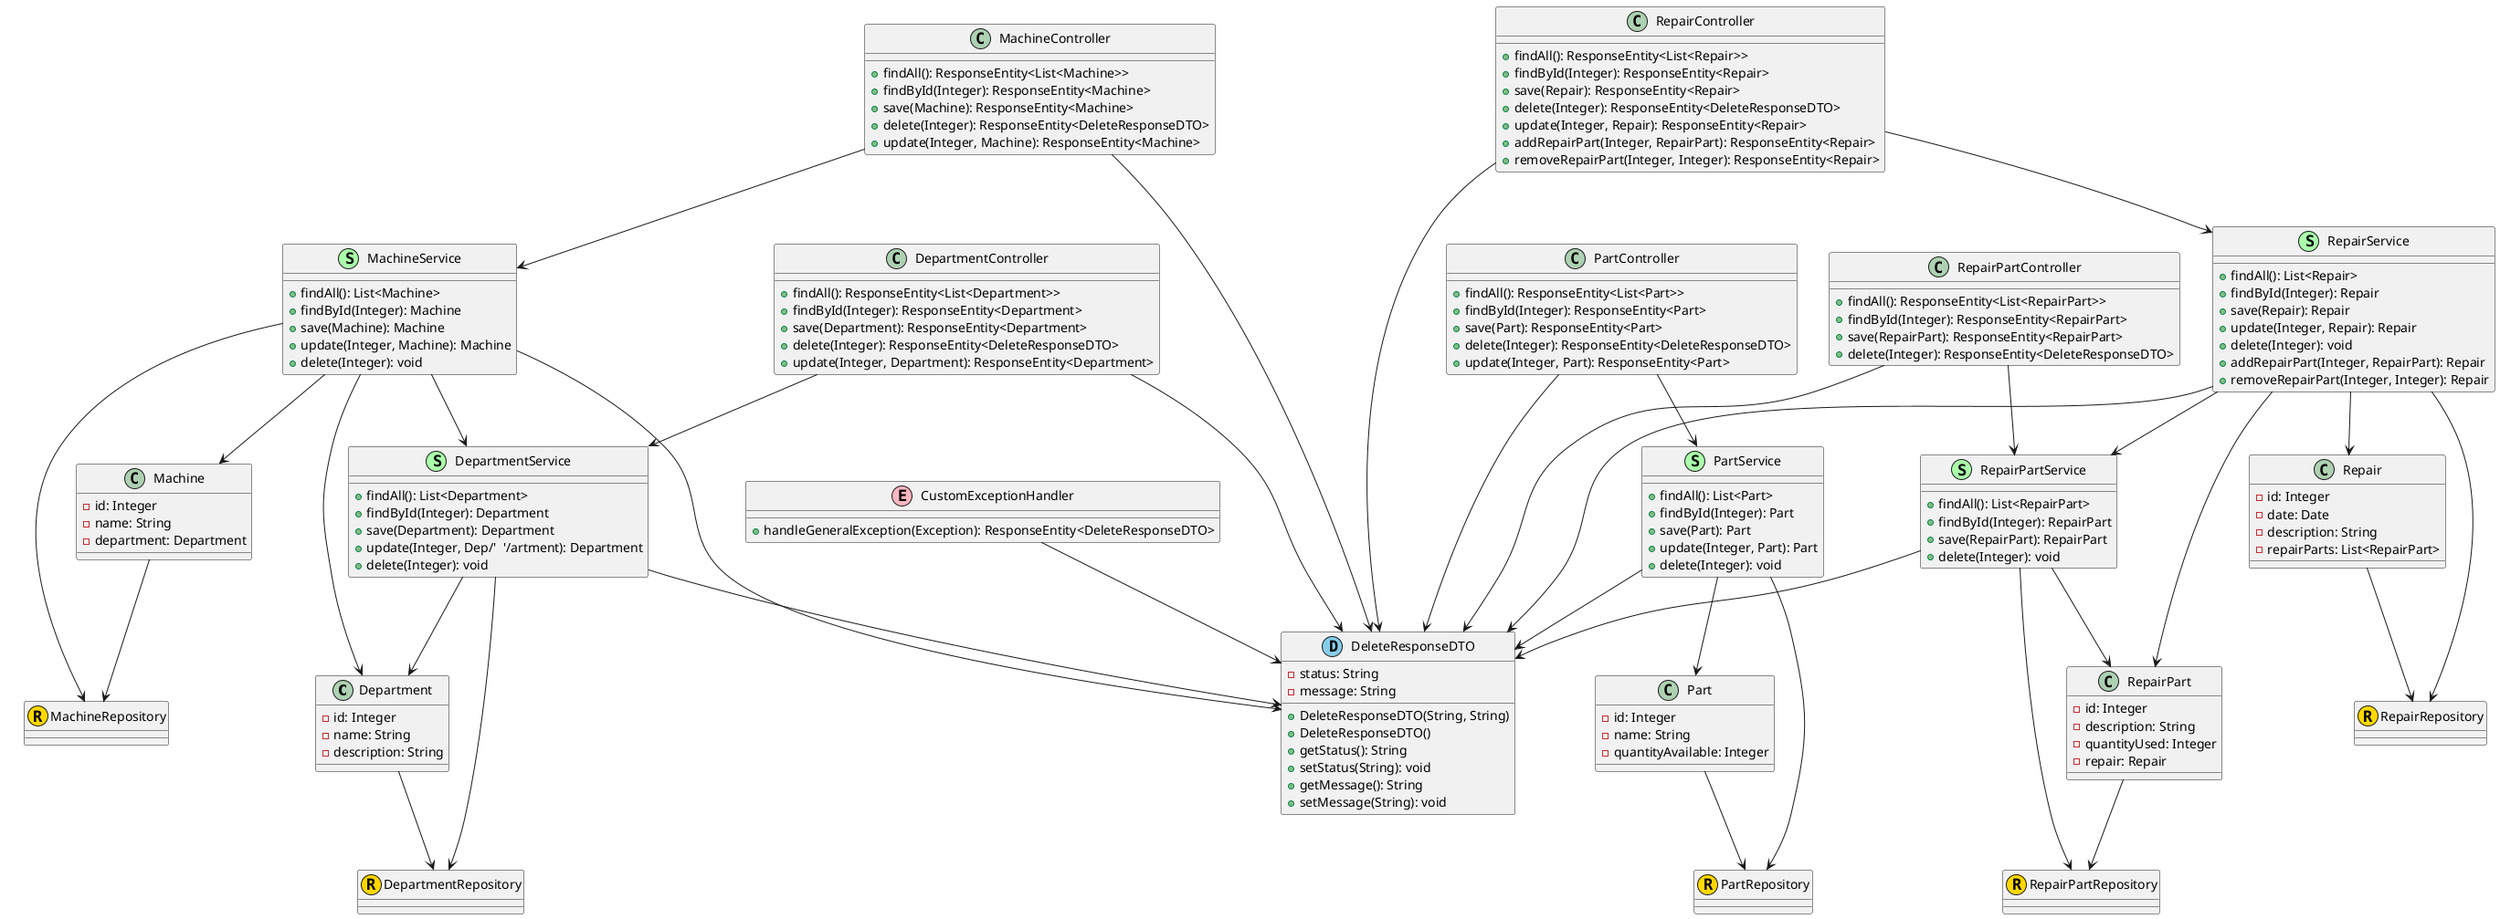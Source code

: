 @startuml Maintenance History
!define Table(x) class x << (T,#FFAAAA) >>
!define Service(x) class x << (S,#AAFFAA) >>
!define Repository(x) class x << (R,#FFD700) >>
!define DTO(x) class x << (D,#87CEEB) >>
!define ExceptionHandler(x) class x << (E,#FFB6C1) >>

'---------------------------- Models ----------------------------

class Department {
    - id: Integer
    - name: String
    - description: String
}

class Machine {
    - id: Integer
    - name: String
    - department: Department
}

class Part {
    - id: Integer
    - name: String
    - quantityAvailable: Integer
}

class Repair {
    - id: Integer
    - date: Date
    - description: String
    - repairParts: List<RepairPart>
}

class RepairPart {
    - id: Integer
    - description: String
    - quantityUsed: Integer
    - repair: Repair
}

'---------------------------- Repositories ----------------------------

Repository(DepartmentRepository)
Repository(MachineRepository)
Repository(PartRepository)
Repository(RepairRepository)
Repository(RepairPartRepository)

'---------------------------- Services ----------------------------

Service(DepartmentService) {
    + findAll(): List<Department>
    + findById(Integer): Department
    + save(Department): Department
    + update(Integer, Dep/'  '/artment): Department
    + delete(Integer): void
}

Service(MachineService) {
    + findAll(): List<Machine>
    + findById(Integer): Machine
    + save(Machine): Machine
    + update(Integer, Machine): Machine
    + delete(Integer): void
}

Service(PartService) {
    + findAll(): List<Part>
    + findById(Integer): Part
    + save(Part): Part
    + update(Integer, Part): Part
    + delete(Integer): void
}

Service(RepairService) {
    + findAll(): List<Repair>
    + findById(Integer): Repair
    + save(Repair): Repair
    + update(Integer, Repair): Repair
    + delete(Integer): void
    + addRepairPart(Integer, RepairPart): Repair
    + removeRepairPart(Integer, Integer): Repair
}

Service(RepairPartService) {
    + findAll(): List<RepairPart>
    + findById(Integer): RepairPart
    + save(RepairPart): RepairPart
    + delete(Integer): void
}

'---------------------------- DTOs ----------------------------

DTO(DeleteResponseDTO) {
    - status: String
    - message: String
    + DeleteResponseDTO(String, String)
    + DeleteResponseDTO()
    + getStatus(): String
    + setStatus(String): void
    + getMessage(): String
    + setMessage(String): void
}

'---------------------------- Exception Handler ----------------------------

ExceptionHandler(CustomExceptionHandler) {
    + handleGeneralException(Exception): ResponseEntity<DeleteResponseDTO>
}

'---------------------------- Controllers ----------------------------

class DepartmentController {
    + findAll(): ResponseEntity<List<Department>>
    + findById(Integer): ResponseEntity<Department>
    + save(Department): ResponseEntity<Department>
    + delete(Integer): ResponseEntity<DeleteResponseDTO>
    + update(Integer, Department): ResponseEntity<Department>
}

class MachineController {
    + findAll(): ResponseEntity<List<Machine>>
    + findById(Integer): ResponseEntity<Machine>
    + save(Machine): ResponseEntity<Machine>
    + delete(Integer): ResponseEntity<DeleteResponseDTO>
    + update(Integer, Machine): ResponseEntity<Machine>
}

class PartController {
    + findAll(): ResponseEntity<List<Part>>
    + findById(Integer): ResponseEntity<Part>
    + save(Part): ResponseEntity<Part>
    + delete(Integer): ResponseEntity<DeleteResponseDTO>
    + update(Integer, Part): ResponseEntity<Part>
}

class RepairController {
    + findAll(): ResponseEntity<List<Repair>>
    + findById(Integer): ResponseEntity<Repair>
    + save(Repair): ResponseEntity<Repair>
    + delete(Integer): ResponseEntity<DeleteResponseDTO>
    + update(Integer, Repair): ResponseEntity<Repair>
    + addRepairPart(Integer, RepairPart): ResponseEntity<Repair>
    + removeRepairPart(Integer, Integer): ResponseEntity<Repair>
}

class RepairPartController {
    + findAll(): ResponseEntity<List<RepairPart>>
    + findById(Integer): ResponseEntity<RepairPart>
    + save(RepairPart): ResponseEntity<RepairPart>
    + delete(Integer): ResponseEntity<DeleteResponseDTO>
}

'---------------------------- Relationships ----------------------------

' Models to Repositories
Department --> DepartmentRepository
Machine --> MachineRepository
Part --> PartRepository
Repair --> RepairRepository
RepairPart --> RepairPartRepository

' Services to Repositories
DepartmentService --> DepartmentRepository
MachineService --> MachineRepository
MachineService --> DepartmentService
PartService --> PartRepository
RepairService --> RepairRepository
RepairService --> RepairPartService
RepairPartService --> RepairPartRepository

' Services to Models
DepartmentService --> Department
MachineService --> Machine
MachineService --> Department
PartService --> Part
RepairService --> Repair
RepairService --> RepairPart
RepairPartService --> RepairPart

' Controllers to Services
DepartmentController --> DepartmentService
MachineController --> MachineService
PartController --> PartService
RepairController --> RepairService
RepairPartController --> RepairPartService

' Services to DTOs
DepartmentService --> DeleteResponseDTO
MachineService --> DeleteResponseDTO
PartService --> DeleteResponseDTO
RepairService --> DeleteResponseDTO
RepairPartService --> DeleteResponseDTO

' Exception Handler and DTO
CustomExceptionHandler --> DeleteResponseDTO

' Controllers to DTOs
DepartmentController --> DeleteResponseDTO
MachineController --> DeleteResponseDTO
PartController --> DeleteResponseDTO
RepairController --> DeleteResponseDTO
RepairPartController --> DeleteResponseDTO

@enduml
